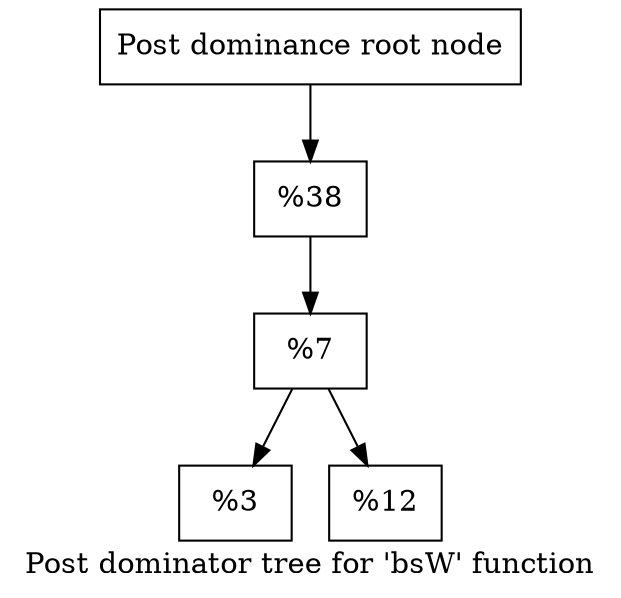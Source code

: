 digraph "Post dominator tree for 'bsW' function" {
	label="Post dominator tree for 'bsW' function";

	Node0x1231df0 [shape=record,label="{Post dominance root node}"];
	Node0x1231df0 -> Node0x12b3d30;
	Node0x12b3d30 [shape=record,label="{%38}"];
	Node0x12b3d30 -> Node0x12732b0;
	Node0x12732b0 [shape=record,label="{%7}"];
	Node0x12732b0 -> Node0x11a1220;
	Node0x12732b0 -> Node0x1270f60;
	Node0x11a1220 [shape=record,label="{%3}"];
	Node0x1270f60 [shape=record,label="{%12}"];
}
